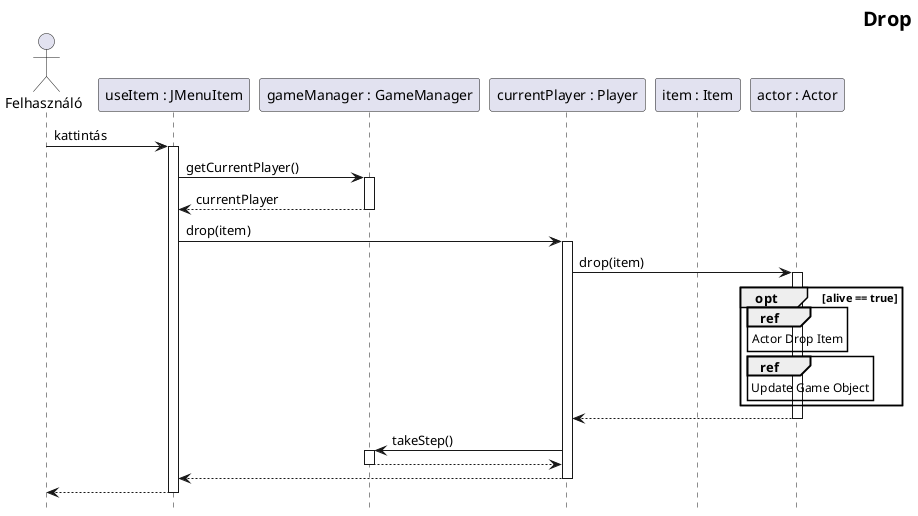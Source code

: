 @startuml Drop
skinparam headerFontSize 20
skinparam HeaderFontColor #000000
skinparam HeaderFontStyle bold
header Drop
hide footbox
actor p as "Felhasználó"
participant btn as "useItem : JMenuItem"
p -> btn++ : kattintás

participant gm as "gameManager : GameManager"
btn -> gm++ : getCurrentPlayer()
return currentPlayer

participant player as "currentPlayer : Player"
participant item as "item : Item"
btn -> player++ : drop(item)

participant a as "actor : Actor"
player -> a++ : drop(item)

opt alive == true
    ' todo ez egy korábbi dokumentációból van
    ref over a
    Actor Drop Item
    end ref

    ref over a
    Update Game Object
    end ref
end

return

player -> gm ++ : takeStep()
return


return 
return

@enduml